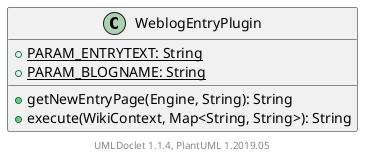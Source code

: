 @startuml

    class WeblogEntryPlugin [[WeblogEntryPlugin.html]] {
        {static} +PARAM_ENTRYTEXT: String
        {static} +PARAM_BLOGNAME: String
        +getNewEntryPage(Engine, String): String
        +execute(WikiContext, Map<String, String>): String
    }


    center footer UMLDoclet 1.1.4, PlantUML 1.2019.05
@enduml
